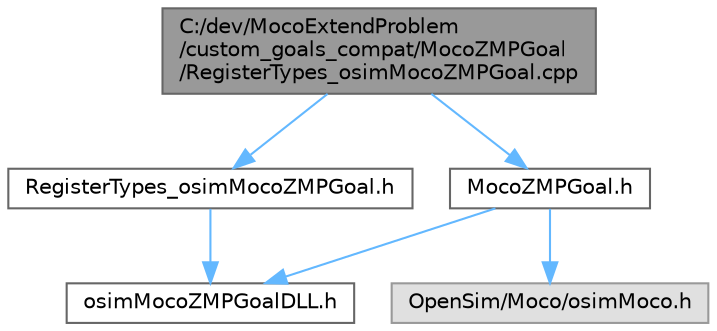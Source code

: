 digraph "C:/dev/MocoExtendProblem/custom_goals_compat/MocoZMPGoal/RegisterTypes_osimMocoZMPGoal.cpp"
{
 // LATEX_PDF_SIZE
  bgcolor="transparent";
  edge [fontname=Helvetica,fontsize=10,labelfontname=Helvetica,labelfontsize=10];
  node [fontname=Helvetica,fontsize=10,shape=box,height=0.2,width=0.4];
  Node1 [id="Node000001",label="C:/dev/MocoExtendProblem\l/custom_goals_compat/MocoZMPGoal\l/RegisterTypes_osimMocoZMPGoal.cpp",height=0.2,width=0.4,color="gray40", fillcolor="grey60", style="filled", fontcolor="black",tooltip=" "];
  Node1 -> Node2 [id="edge1_Node000001_Node000002",color="steelblue1",style="solid",tooltip=" "];
  Node2 [id="Node000002",label="RegisterTypes_osimMocoZMPGoal.h",height=0.2,width=0.4,color="grey40", fillcolor="white", style="filled",URL="$compat_2_moco_z_m_p_goal_2_register_types__osim_moco_z_m_p_goal_8h.html",tooltip=" "];
  Node2 -> Node3 [id="edge2_Node000002_Node000003",color="steelblue1",style="solid",tooltip=" "];
  Node3 [id="Node000003",label="osimMocoZMPGoalDLL.h",height=0.2,width=0.4,color="grey40", fillcolor="white", style="filled",URL="$compat_2_moco_z_m_p_goal_2osim_moco_z_m_p_goal_d_l_l_8h.html",tooltip=" "];
  Node1 -> Node4 [id="edge3_Node000001_Node000004",color="steelblue1",style="solid",tooltip=" "];
  Node4 [id="Node000004",label="MocoZMPGoal.h",height=0.2,width=0.4,color="grey40", fillcolor="white", style="filled",URL="$compat_2_moco_z_m_p_goal_2_moco_z_m_p_goal_8h.html",tooltip=" "];
  Node4 -> Node3 [id="edge4_Node000004_Node000003",color="steelblue1",style="solid",tooltip=" "];
  Node4 -> Node5 [id="edge5_Node000004_Node000005",color="steelblue1",style="solid",tooltip=" "];
  Node5 [id="Node000005",label="OpenSim/Moco/osimMoco.h",height=0.2,width=0.4,color="grey60", fillcolor="#E0E0E0", style="filled",tooltip=" "];
}
